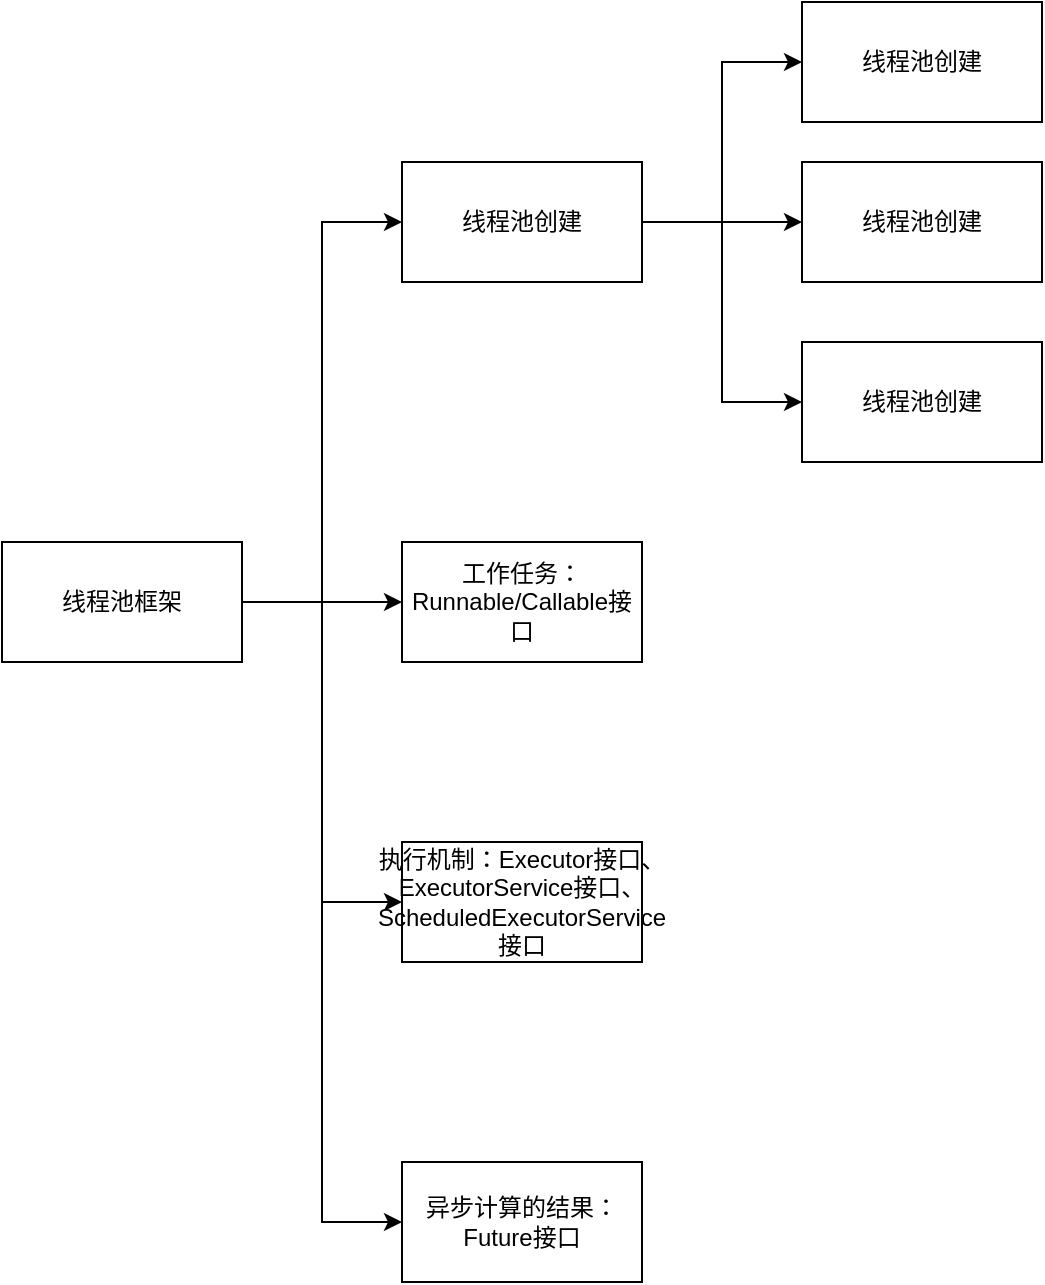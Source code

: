 <mxfile version="20.8.16" type="device"><diagram name="第 1 页" id="Nw6V4vBOhHLulXxUV80U"><mxGraphModel dx="876" dy="828" grid="1" gridSize="10" guides="1" tooltips="1" connect="1" arrows="1" fold="1" page="1" pageScale="1" pageWidth="827" pageHeight="1169" math="0" shadow="0"><root><mxCell id="0"/><mxCell id="1" parent="0"/><mxCell id="Chfc_Up6_DMfQXXJy-je-3" value="" style="edgeStyle=orthogonalEdgeStyle;rounded=0;orthogonalLoop=1;jettySize=auto;html=1;entryX=0;entryY=0.5;entryDx=0;entryDy=0;" edge="1" parent="1" source="Chfc_Up6_DMfQXXJy-je-1" target="Chfc_Up6_DMfQXXJy-je-2"><mxGeometry relative="1" as="geometry"/></mxCell><mxCell id="Chfc_Up6_DMfQXXJy-je-6" style="edgeStyle=orthogonalEdgeStyle;rounded=0;orthogonalLoop=1;jettySize=auto;html=1;entryX=0;entryY=0.5;entryDx=0;entryDy=0;" edge="1" parent="1" source="Chfc_Up6_DMfQXXJy-je-1" target="Chfc_Up6_DMfQXXJy-je-4"><mxGeometry relative="1" as="geometry"/></mxCell><mxCell id="Chfc_Up6_DMfQXXJy-je-7" style="edgeStyle=orthogonalEdgeStyle;rounded=0;orthogonalLoop=1;jettySize=auto;html=1;entryX=0;entryY=0.5;entryDx=0;entryDy=0;" edge="1" parent="1" source="Chfc_Up6_DMfQXXJy-je-1" target="Chfc_Up6_DMfQXXJy-je-5"><mxGeometry relative="1" as="geometry"/></mxCell><mxCell id="Chfc_Up6_DMfQXXJy-je-10" style="edgeStyle=orthogonalEdgeStyle;rounded=0;orthogonalLoop=1;jettySize=auto;html=1;entryX=0;entryY=0.5;entryDx=0;entryDy=0;" edge="1" parent="1" source="Chfc_Up6_DMfQXXJy-je-1" target="Chfc_Up6_DMfQXXJy-je-9"><mxGeometry relative="1" as="geometry"/></mxCell><mxCell id="Chfc_Up6_DMfQXXJy-je-1" value="线程池框架" style="rounded=0;whiteSpace=wrap;html=1;" vertex="1" parent="1"><mxGeometry x="40" y="310" width="120" height="60" as="geometry"/></mxCell><mxCell id="Chfc_Up6_DMfQXXJy-je-2" value="工作任务：Runnable/Callable接口" style="rounded=0;whiteSpace=wrap;html=1;" vertex="1" parent="1"><mxGeometry x="240" y="310" width="120" height="60" as="geometry"/></mxCell><mxCell id="Chfc_Up6_DMfQXXJy-je-4" value="执行机制：Executor接口、ExecutorService接口、ScheduledExecutorService接口" style="rounded=0;whiteSpace=wrap;html=1;" vertex="1" parent="1"><mxGeometry x="240" y="460" width="120" height="60" as="geometry"/></mxCell><mxCell id="Chfc_Up6_DMfQXXJy-je-5" value="异步计算的结果：Future接口" style="rounded=0;whiteSpace=wrap;html=1;" vertex="1" parent="1"><mxGeometry x="240" y="620" width="120" height="60" as="geometry"/></mxCell><mxCell id="Chfc_Up6_DMfQXXJy-je-12" value="" style="edgeStyle=orthogonalEdgeStyle;rounded=0;orthogonalLoop=1;jettySize=auto;html=1;" edge="1" parent="1" source="Chfc_Up6_DMfQXXJy-je-9" target="Chfc_Up6_DMfQXXJy-je-11"><mxGeometry relative="1" as="geometry"/></mxCell><mxCell id="Chfc_Up6_DMfQXXJy-je-15" style="edgeStyle=orthogonalEdgeStyle;rounded=0;orthogonalLoop=1;jettySize=auto;html=1;entryX=0;entryY=0.5;entryDx=0;entryDy=0;" edge="1" parent="1" source="Chfc_Up6_DMfQXXJy-je-9" target="Chfc_Up6_DMfQXXJy-je-14"><mxGeometry relative="1" as="geometry"/></mxCell><mxCell id="Chfc_Up6_DMfQXXJy-je-16" style="edgeStyle=orthogonalEdgeStyle;rounded=0;orthogonalLoop=1;jettySize=auto;html=1;entryX=0;entryY=0.5;entryDx=0;entryDy=0;" edge="1" parent="1" source="Chfc_Up6_DMfQXXJy-je-9" target="Chfc_Up6_DMfQXXJy-je-13"><mxGeometry relative="1" as="geometry"/></mxCell><mxCell id="Chfc_Up6_DMfQXXJy-je-9" value="线程池创建" style="rounded=0;whiteSpace=wrap;html=1;" vertex="1" parent="1"><mxGeometry x="240" y="120" width="120" height="60" as="geometry"/></mxCell><mxCell id="Chfc_Up6_DMfQXXJy-je-11" value="线程池创建" style="rounded=0;whiteSpace=wrap;html=1;" vertex="1" parent="1"><mxGeometry x="440" y="120" width="120" height="60" as="geometry"/></mxCell><mxCell id="Chfc_Up6_DMfQXXJy-je-13" value="线程池创建" style="rounded=0;whiteSpace=wrap;html=1;" vertex="1" parent="1"><mxGeometry x="440" y="210" width="120" height="60" as="geometry"/></mxCell><mxCell id="Chfc_Up6_DMfQXXJy-je-14" value="线程池创建" style="rounded=0;whiteSpace=wrap;html=1;" vertex="1" parent="1"><mxGeometry x="440" y="40" width="120" height="60" as="geometry"/></mxCell></root></mxGraphModel></diagram></mxfile>